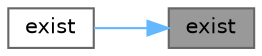 digraph "exist"
{
 // LATEX_PDF_SIZE
  bgcolor="transparent";
  edge [fontname=Helvetica,fontsize=10,labelfontname=Helvetica,labelfontsize=10];
  node [fontname=Helvetica,fontsize=10,shape=box,height=0.2,width=0.4];
  rankdir="RL";
  Node1 [id="Node000001",label="exist",height=0.2,width=0.4,color="gray40", fillcolor="grey60", style="filled", fontcolor="black",tooltip="Check if the given id exists."];
  Node1 -> Node2 [id="edge1_Node000001_Node000002",dir="back",color="steelblue1",style="solid",tooltip=" "];
  Node2 [id="Node000002",label="exist",height=0.2,width=0.4,color="grey40", fillcolor="white", style="filled",URL="$classmexplus_1_1_session.html#a79e2abb7d3fdfd5bf209327165950624",tooltip=" "];
}
